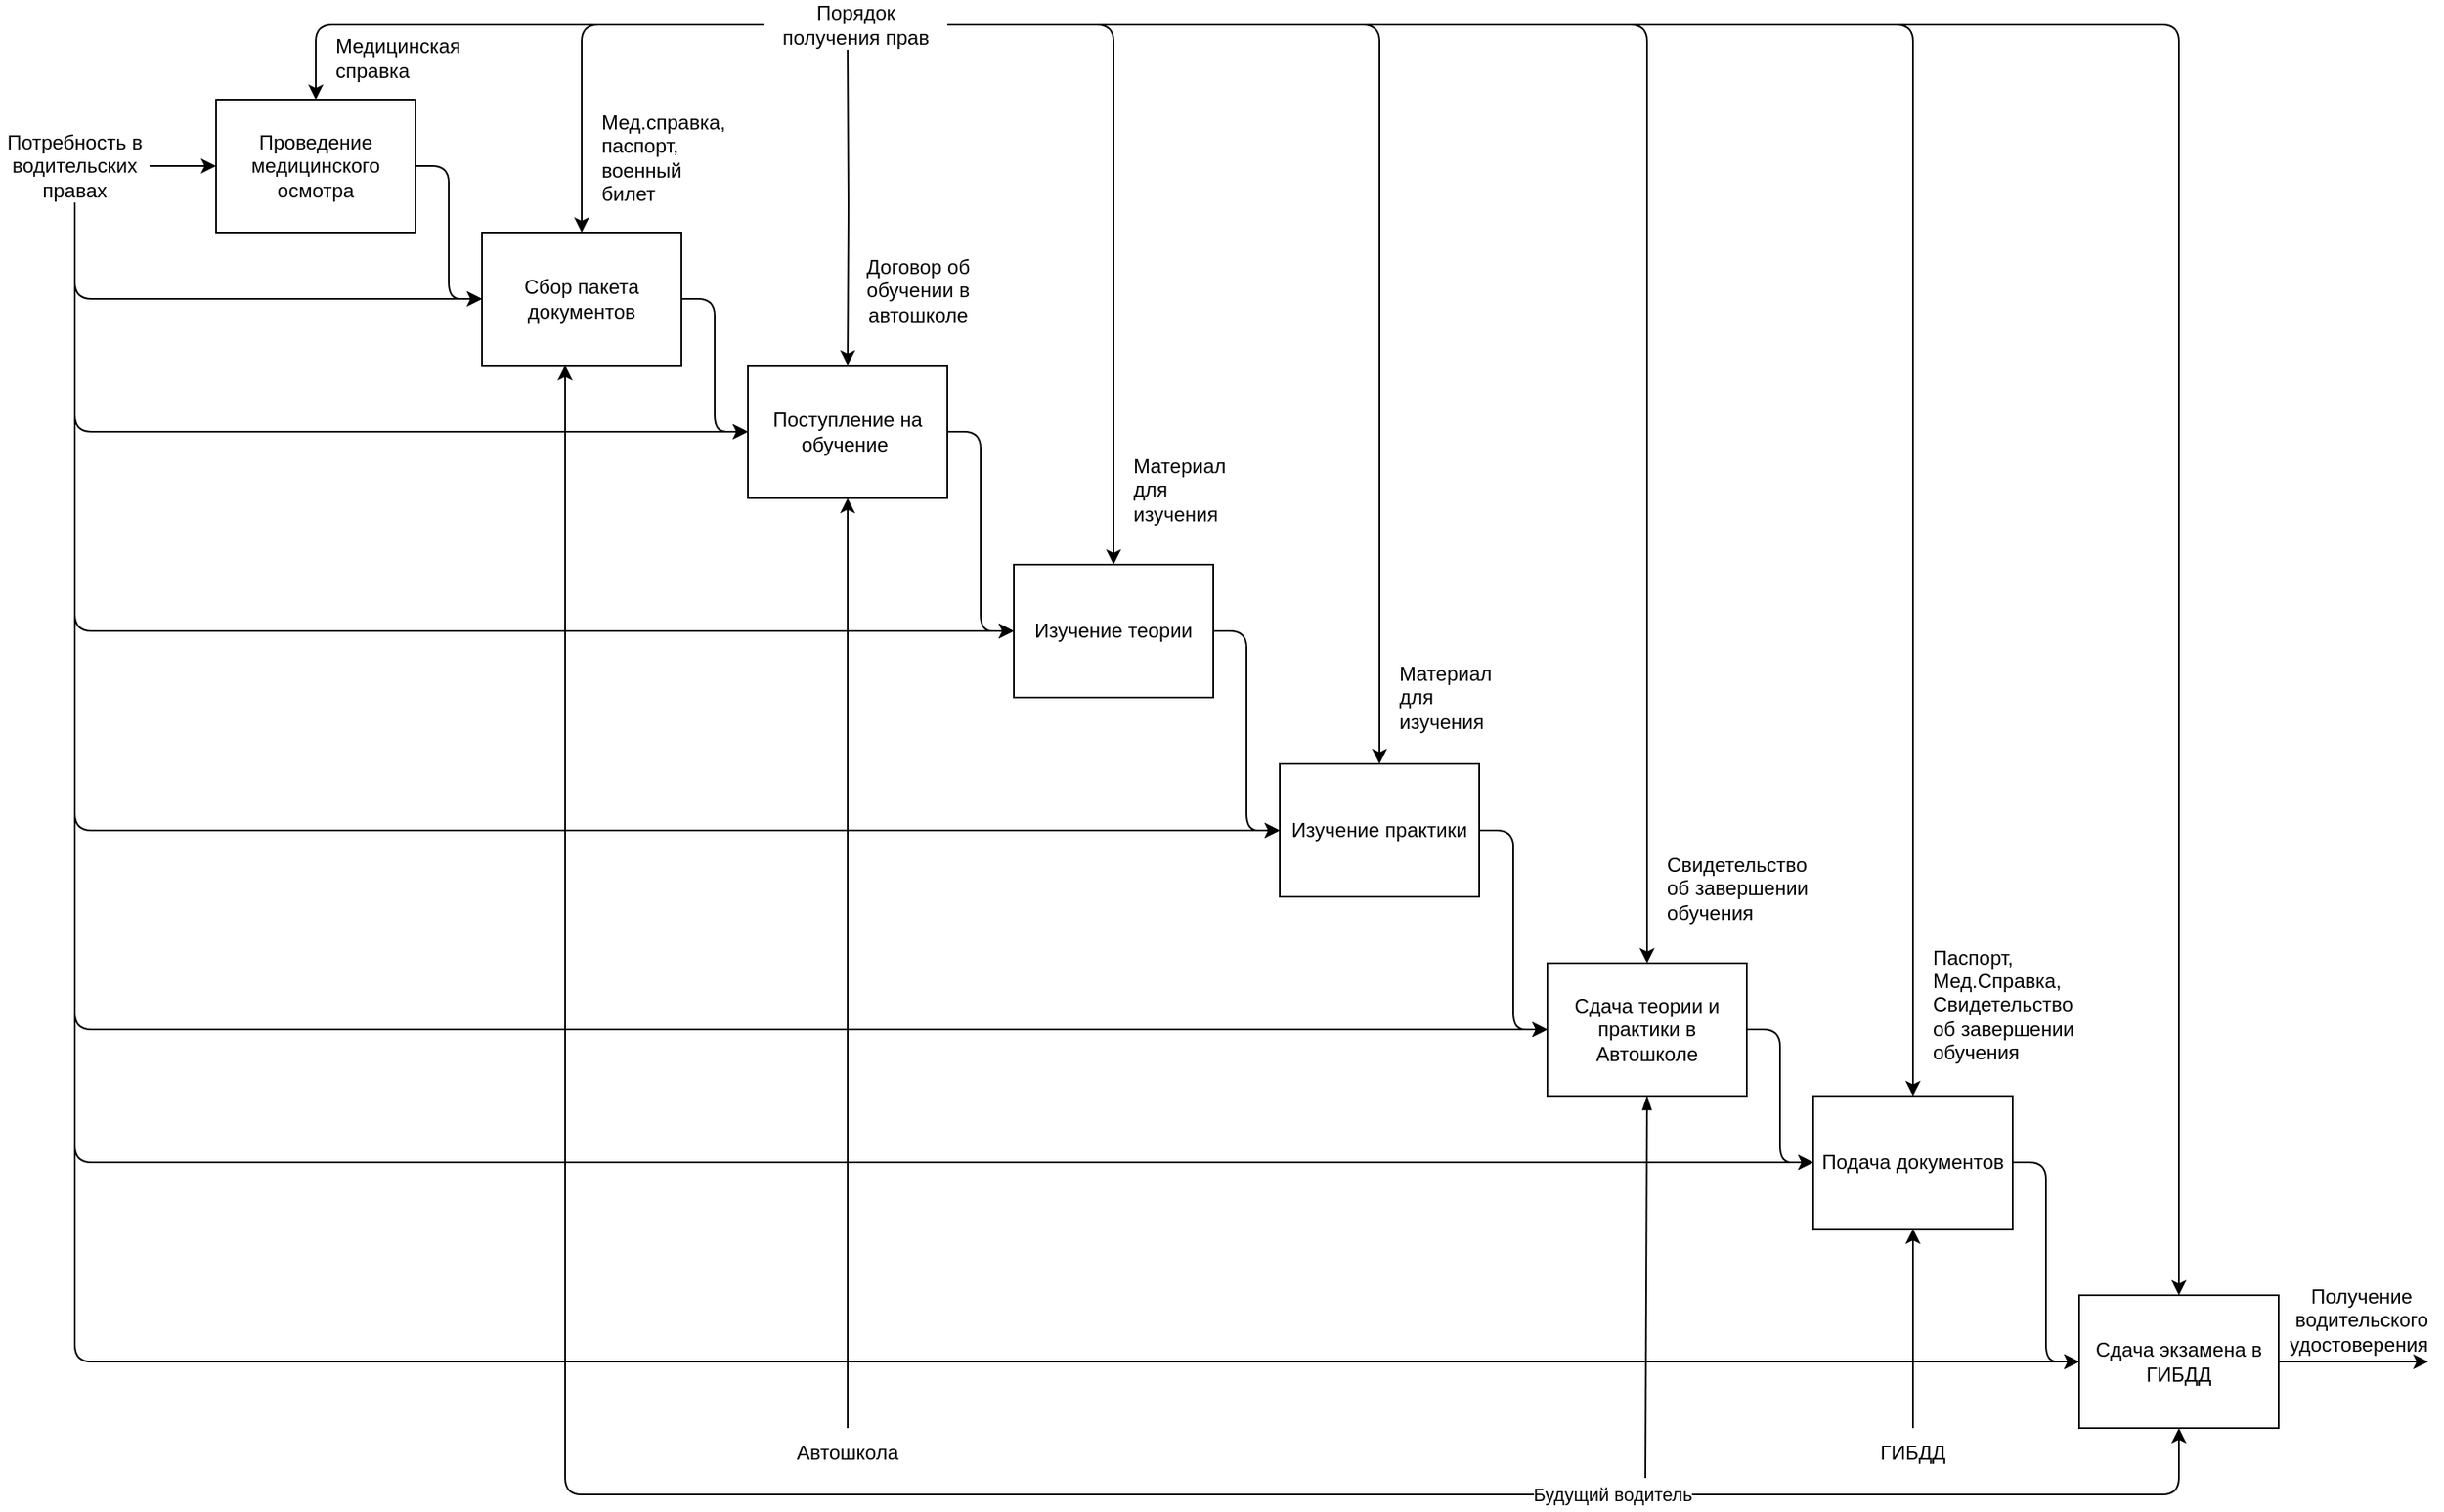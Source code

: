 <mxfile version="20.5.3" type="device"><diagram id="xIkIhKApNxpu-JUYT3Xj" name="Страница 1"><mxGraphModel dx="3438" dy="1985" grid="1" gridSize="10" guides="1" tooltips="1" connect="1" arrows="1" fold="1" page="1" pageScale="1" pageWidth="1654" pageHeight="1169" math="0" shadow="0"><root><mxCell id="0"/><mxCell id="1" parent="0"/><mxCell id="uPPeyvVvf_EMYDl3AF50-32" value="" style="endArrow=none;html=1;rounded=0;exitX=0.5;exitY=1;exitDx=0;exitDy=0;startArrow=blockThin;startFill=1;endFill=0;" edge="1" parent="1" source="uPPeyvVvf_EMYDl3AF50-24"><mxGeometry width="50" height="50" relative="1" as="geometry"><mxPoint x="881.5" y="659" as="sourcePoint"/><mxPoint x="1086" y="1024" as="targetPoint"/></mxGeometry></mxCell><mxCell id="uPPeyvVvf_EMYDl3AF50-47" style="edgeStyle=orthogonalEdgeStyle;rounded=1;orthogonalLoop=1;jettySize=auto;html=1;exitX=1;exitY=0.5;exitDx=0;exitDy=0;entryX=0;entryY=0.5;entryDx=0;entryDy=0;" edge="1" parent="1" source="uPPeyvVvf_EMYDl3AF50-14" target="uPPeyvVvf_EMYDl3AF50-16"><mxGeometry relative="1" as="geometry"/></mxCell><mxCell id="uPPeyvVvf_EMYDl3AF50-48" style="edgeStyle=orthogonalEdgeStyle;rounded=1;orthogonalLoop=1;jettySize=auto;html=1;exitX=0.5;exitY=1;exitDx=0;exitDy=0;entryX=0;entryY=0.5;entryDx=0;entryDy=0;" edge="1" parent="1" source="uPPeyvVvf_EMYDl3AF50-14" target="uPPeyvVvf_EMYDl3AF50-20"><mxGeometry relative="1" as="geometry"/></mxCell><mxCell id="uPPeyvVvf_EMYDl3AF50-50" style="edgeStyle=orthogonalEdgeStyle;rounded=1;orthogonalLoop=1;jettySize=auto;html=1;exitX=0.5;exitY=1;exitDx=0;exitDy=0;entryX=0;entryY=0.5;entryDx=0;entryDy=0;" edge="1" parent="1" source="uPPeyvVvf_EMYDl3AF50-14" target="uPPeyvVvf_EMYDl3AF50-22"><mxGeometry relative="1" as="geometry"/></mxCell><mxCell id="uPPeyvVvf_EMYDl3AF50-52" style="edgeStyle=orthogonalEdgeStyle;rounded=1;orthogonalLoop=1;jettySize=auto;html=1;exitX=0.5;exitY=1;exitDx=0;exitDy=0;entryX=0;entryY=0.5;entryDx=0;entryDy=0;" edge="1" parent="1" source="uPPeyvVvf_EMYDl3AF50-14" target="uPPeyvVvf_EMYDl3AF50-24"><mxGeometry relative="1" as="geometry"/></mxCell><mxCell id="uPPeyvVvf_EMYDl3AF50-98" style="edgeStyle=orthogonalEdgeStyle;rounded=1;orthogonalLoop=1;jettySize=auto;html=1;exitX=0.5;exitY=1;exitDx=0;exitDy=0;entryX=0;entryY=0.5;entryDx=0;entryDy=0;" edge="1" parent="1" source="uPPeyvVvf_EMYDl3AF50-14" target="uPPeyvVvf_EMYDl3AF50-26"><mxGeometry relative="1" as="geometry"/></mxCell><mxCell id="uPPeyvVvf_EMYDl3AF50-99" style="edgeStyle=orthogonalEdgeStyle;rounded=1;orthogonalLoop=1;jettySize=auto;html=1;exitX=0.5;exitY=1;exitDx=0;exitDy=0;entryX=0;entryY=0.5;entryDx=0;entryDy=0;" edge="1" parent="1" source="uPPeyvVvf_EMYDl3AF50-14" target="uPPeyvVvf_EMYDl3AF50-27"><mxGeometry relative="1" as="geometry"/></mxCell><mxCell id="uPPeyvVvf_EMYDl3AF50-108" style="edgeStyle=orthogonalEdgeStyle;rounded=1;orthogonalLoop=1;jettySize=auto;html=1;exitX=0.5;exitY=1;exitDx=0;exitDy=0;entryX=0;entryY=0.5;entryDx=0;entryDy=0;" edge="1" parent="1" source="uPPeyvVvf_EMYDl3AF50-14" target="uPPeyvVvf_EMYDl3AF50-101"><mxGeometry relative="1" as="geometry"/></mxCell><mxCell id="uPPeyvVvf_EMYDl3AF50-109" style="edgeStyle=orthogonalEdgeStyle;rounded=1;orthogonalLoop=1;jettySize=auto;html=1;exitX=0.5;exitY=1;exitDx=0;exitDy=0;entryX=0;entryY=0.5;entryDx=0;entryDy=0;" edge="1" parent="1" source="uPPeyvVvf_EMYDl3AF50-14" target="uPPeyvVvf_EMYDl3AF50-104"><mxGeometry relative="1" as="geometry"/></mxCell><mxCell id="uPPeyvVvf_EMYDl3AF50-14" value="Потребность в водительских правах" style="text;html=1;strokeColor=none;fillColor=none;align=center;verticalAlign=middle;whiteSpace=wrap;rounded=0;labelBackgroundColor=default;" vertex="1" parent="1"><mxGeometry x="96" y="219" width="90" height="30" as="geometry"/></mxCell><mxCell id="uPPeyvVvf_EMYDl3AF50-15" style="edgeStyle=orthogonalEdgeStyle;rounded=1;orthogonalLoop=1;jettySize=auto;html=1;entryX=0;entryY=0.5;entryDx=0;entryDy=0;startArrow=none;startFill=0;endArrow=classic;endFill=1;" edge="1" parent="1" source="uPPeyvVvf_EMYDl3AF50-16" target="uPPeyvVvf_EMYDl3AF50-20"><mxGeometry relative="1" as="geometry"/></mxCell><mxCell id="uPPeyvVvf_EMYDl3AF50-16" value="Проведение медицинского осмотра" style="rounded=0;whiteSpace=wrap;html=1;" vertex="1" parent="1"><mxGeometry x="226" y="194" width="120" height="80" as="geometry"/></mxCell><mxCell id="uPPeyvVvf_EMYDl3AF50-17" style="edgeStyle=orthogonalEdgeStyle;rounded=1;orthogonalLoop=1;jettySize=auto;html=1;entryX=0.5;entryY=1;entryDx=0;entryDy=0;startArrow=classic;startFill=1;" edge="1" parent="1" source="uPPeyvVvf_EMYDl3AF50-20" target="uPPeyvVvf_EMYDl3AF50-27"><mxGeometry relative="1" as="geometry"><Array as="points"><mxPoint x="436" y="1034"/><mxPoint x="1407" y="1034"/></Array></mxGeometry></mxCell><mxCell id="uPPeyvVvf_EMYDl3AF50-18" value="Будущий водитель" style="edgeLabel;html=1;align=center;verticalAlign=middle;resizable=0;points=[];" vertex="1" connectable="0" parent="uPPeyvVvf_EMYDl3AF50-17"><mxGeometry x="-0.02" relative="1" as="geometry"><mxPoint x="481" as="offset"/></mxGeometry></mxCell><mxCell id="uPPeyvVvf_EMYDl3AF50-49" style="edgeStyle=orthogonalEdgeStyle;rounded=1;orthogonalLoop=1;jettySize=auto;html=1;exitX=1;exitY=0.5;exitDx=0;exitDy=0;entryX=0;entryY=0.5;entryDx=0;entryDy=0;" edge="1" parent="1" source="uPPeyvVvf_EMYDl3AF50-20" target="uPPeyvVvf_EMYDl3AF50-22"><mxGeometry relative="1" as="geometry"/></mxCell><mxCell id="uPPeyvVvf_EMYDl3AF50-20" value="Сбор пакета документов" style="rounded=0;whiteSpace=wrap;html=1;" vertex="1" parent="1"><mxGeometry x="386" y="274" width="120" height="80" as="geometry"/></mxCell><mxCell id="uPPeyvVvf_EMYDl3AF50-105" style="edgeStyle=orthogonalEdgeStyle;rounded=1;orthogonalLoop=1;jettySize=auto;html=1;exitX=1;exitY=0.5;exitDx=0;exitDy=0;entryX=0;entryY=0.5;entryDx=0;entryDy=0;" edge="1" parent="1" source="uPPeyvVvf_EMYDl3AF50-22" target="uPPeyvVvf_EMYDl3AF50-101"><mxGeometry relative="1" as="geometry"/></mxCell><mxCell id="uPPeyvVvf_EMYDl3AF50-22" value="Поступление на обучение&amp;nbsp;" style="rounded=0;whiteSpace=wrap;html=1;" vertex="1" parent="1"><mxGeometry x="546" y="354" width="120" height="80" as="geometry"/></mxCell><mxCell id="uPPeyvVvf_EMYDl3AF50-97" style="edgeStyle=orthogonalEdgeStyle;rounded=1;orthogonalLoop=1;jettySize=auto;html=1;exitX=1;exitY=0.5;exitDx=0;exitDy=0;entryX=0;entryY=0.5;entryDx=0;entryDy=0;" edge="1" parent="1" source="uPPeyvVvf_EMYDl3AF50-26" target="uPPeyvVvf_EMYDl3AF50-27"><mxGeometry relative="1" as="geometry"/></mxCell><mxCell id="uPPeyvVvf_EMYDl3AF50-26" value="Подача документов" style="rounded=0;whiteSpace=wrap;html=1;" vertex="1" parent="1"><mxGeometry x="1187" y="794" width="120" height="80" as="geometry"/></mxCell><mxCell id="uPPeyvVvf_EMYDl3AF50-27" value="Сдача экзамена в ГИБДД" style="rounded=0;whiteSpace=wrap;html=1;" vertex="1" parent="1"><mxGeometry x="1347" y="914" width="120" height="80" as="geometry"/></mxCell><mxCell id="uPPeyvVvf_EMYDl3AF50-28" value="" style="endArrow=classic;html=1;rounded=0;" edge="1" parent="1"><mxGeometry width="50" height="50" relative="1" as="geometry"><mxPoint x="1467" y="954" as="sourcePoint"/><mxPoint x="1557" y="954" as="targetPoint"/><Array as="points"><mxPoint x="1537" y="954"/></Array></mxGeometry></mxCell><mxCell id="uPPeyvVvf_EMYDl3AF50-29" value="" style="edgeStyle=orthogonalEdgeStyle;rounded=0;orthogonalLoop=1;jettySize=auto;html=1;entryX=0.5;entryY=1;entryDx=0;entryDy=0;" edge="1" parent="1" source="uPPeyvVvf_EMYDl3AF50-30" target="uPPeyvVvf_EMYDl3AF50-26"><mxGeometry relative="1" as="geometry"><mxPoint x="1156.034" y="684" as="targetPoint"/></mxGeometry></mxCell><mxCell id="uPPeyvVvf_EMYDl3AF50-30" value="ГИБДД" style="text;html=1;strokeColor=none;fillColor=none;align=center;verticalAlign=middle;whiteSpace=wrap;rounded=0;" vertex="1" parent="1"><mxGeometry x="1217" y="994" width="60" height="30" as="geometry"/></mxCell><mxCell id="uPPeyvVvf_EMYDl3AF50-31" value="Получение водительского удостоверения&amp;nbsp;" style="text;html=1;strokeColor=none;fillColor=none;align=center;verticalAlign=middle;whiteSpace=wrap;rounded=0;" vertex="1" parent="1"><mxGeometry x="1487" y="914" width="60" height="30" as="geometry"/></mxCell><mxCell id="uPPeyvVvf_EMYDl3AF50-33" value="" style="edgeStyle=orthogonalEdgeStyle;rounded=0;orthogonalLoop=1;jettySize=auto;html=1;startArrow=none;startFill=0;endArrow=classic;endFill=1;" edge="1" parent="1" source="uPPeyvVvf_EMYDl3AF50-34" target="uPPeyvVvf_EMYDl3AF50-22"><mxGeometry relative="1" as="geometry"/></mxCell><mxCell id="uPPeyvVvf_EMYDl3AF50-34" value="Автошкола" style="text;html=1;strokeColor=none;fillColor=none;align=center;verticalAlign=middle;whiteSpace=wrap;rounded=0;" vertex="1" parent="1"><mxGeometry x="576" y="994" width="60" height="30" as="geometry"/></mxCell><mxCell id="uPPeyvVvf_EMYDl3AF50-35" style="edgeStyle=orthogonalEdgeStyle;rounded=1;orthogonalLoop=1;jettySize=auto;html=1;startArrow=none;startFill=0;endArrow=classic;endFill=1;" edge="1" parent="1" source="uPPeyvVvf_EMYDl3AF50-41" target="uPPeyvVvf_EMYDl3AF50-27"><mxGeometry relative="1" as="geometry"/></mxCell><mxCell id="uPPeyvVvf_EMYDl3AF50-36" style="edgeStyle=orthogonalEdgeStyle;rounded=1;orthogonalLoop=1;jettySize=auto;html=1;startArrow=none;startFill=0;endArrow=classic;endFill=1;" edge="1" parent="1" source="uPPeyvVvf_EMYDl3AF50-41" target="uPPeyvVvf_EMYDl3AF50-16"><mxGeometry relative="1" as="geometry"/></mxCell><mxCell id="uPPeyvVvf_EMYDl3AF50-37" style="edgeStyle=orthogonalEdgeStyle;rounded=1;orthogonalLoop=1;jettySize=auto;html=1;entryX=0.5;entryY=0;entryDx=0;entryDy=0;startArrow=none;startFill=0;endArrow=classic;endFill=1;" edge="1" parent="1" source="uPPeyvVvf_EMYDl3AF50-41" target="uPPeyvVvf_EMYDl3AF50-20"><mxGeometry relative="1" as="geometry"/></mxCell><mxCell id="uPPeyvVvf_EMYDl3AF50-38" style="edgeStyle=orthogonalEdgeStyle;rounded=1;orthogonalLoop=1;jettySize=auto;html=1;entryX=0.5;entryY=0;entryDx=0;entryDy=0;startArrow=none;startFill=0;endArrow=classic;endFill=1;" edge="1" parent="1" source="uPPeyvVvf_EMYDl3AF50-41" target="uPPeyvVvf_EMYDl3AF50-26"><mxGeometry relative="1" as="geometry"/></mxCell><mxCell id="uPPeyvVvf_EMYDl3AF50-53" style="edgeStyle=orthogonalEdgeStyle;rounded=1;orthogonalLoop=1;jettySize=auto;html=1;exitX=1;exitY=0.5;exitDx=0;exitDy=0;entryX=0.5;entryY=0;entryDx=0;entryDy=0;" edge="1" parent="1" source="uPPeyvVvf_EMYDl3AF50-41" target="uPPeyvVvf_EMYDl3AF50-24"><mxGeometry relative="1" as="geometry"/></mxCell><mxCell id="uPPeyvVvf_EMYDl3AF50-54" style="edgeStyle=orthogonalEdgeStyle;rounded=1;orthogonalLoop=1;jettySize=auto;html=1;entryX=0.5;entryY=0;entryDx=0;entryDy=0;" edge="1" parent="1" target="uPPeyvVvf_EMYDl3AF50-22"><mxGeometry relative="1" as="geometry"><mxPoint x="606" y="164" as="sourcePoint"/></mxGeometry></mxCell><mxCell id="uPPeyvVvf_EMYDl3AF50-110" style="edgeStyle=orthogonalEdgeStyle;rounded=1;orthogonalLoop=1;jettySize=auto;html=1;exitX=1;exitY=0.5;exitDx=0;exitDy=0;entryX=0.5;entryY=0;entryDx=0;entryDy=0;" edge="1" parent="1" source="uPPeyvVvf_EMYDl3AF50-41" target="uPPeyvVvf_EMYDl3AF50-104"><mxGeometry relative="1" as="geometry"/></mxCell><mxCell id="uPPeyvVvf_EMYDl3AF50-111" style="edgeStyle=orthogonalEdgeStyle;rounded=1;orthogonalLoop=1;jettySize=auto;html=1;exitX=1;exitY=0.5;exitDx=0;exitDy=0;entryX=0.5;entryY=0;entryDx=0;entryDy=0;" edge="1" parent="1" source="uPPeyvVvf_EMYDl3AF50-41" target="uPPeyvVvf_EMYDl3AF50-101"><mxGeometry relative="1" as="geometry"/></mxCell><mxCell id="uPPeyvVvf_EMYDl3AF50-41" value="Порядок получения прав" style="text;html=1;strokeColor=none;fillColor=none;align=center;verticalAlign=middle;whiteSpace=wrap;rounded=0;" vertex="1" parent="1"><mxGeometry x="556" y="134" width="110" height="30" as="geometry"/></mxCell><mxCell id="uPPeyvVvf_EMYDl3AF50-42" value="Медицинская справка" style="text;html=1;strokeColor=none;fillColor=none;align=left;verticalAlign=middle;whiteSpace=wrap;rounded=0;" vertex="1" parent="1"><mxGeometry x="296" y="154" width="60" height="30" as="geometry"/></mxCell><mxCell id="uPPeyvVvf_EMYDl3AF50-43" value="Мед.справка, паспорт, военный билет" style="text;html=1;strokeColor=none;fillColor=none;align=left;verticalAlign=middle;whiteSpace=wrap;rounded=0;" vertex="1" parent="1"><mxGeometry x="456" y="214" width="60" height="30" as="geometry"/></mxCell><mxCell id="uPPeyvVvf_EMYDl3AF50-44" value="Договор об обучении в автошколе" style="text;html=1;strokeColor=none;fillColor=none;align=center;verticalAlign=middle;whiteSpace=wrap;rounded=0;" vertex="1" parent="1"><mxGeometry x="616" y="294" width="65" height="30" as="geometry"/></mxCell><mxCell id="uPPeyvVvf_EMYDl3AF50-45" value="Свидетельство об завершении обучения" style="text;html=1;strokeColor=none;fillColor=none;align=left;verticalAlign=middle;whiteSpace=wrap;rounded=0;" vertex="1" parent="1"><mxGeometry x="1097" y="654" width="90" height="30" as="geometry"/></mxCell><mxCell id="uPPeyvVvf_EMYDl3AF50-46" value="Паспорт, Мед.Справка,&lt;br&gt;Свидетельство об завершении обучения" style="text;html=1;strokeColor=none;fillColor=none;align=left;verticalAlign=middle;whiteSpace=wrap;rounded=0;" vertex="1" parent="1"><mxGeometry x="1257" y="724" width="90" height="30" as="geometry"/></mxCell><mxCell id="uPPeyvVvf_EMYDl3AF50-96" style="edgeStyle=orthogonalEdgeStyle;rounded=1;orthogonalLoop=1;jettySize=auto;html=1;exitX=1;exitY=0.5;exitDx=0;exitDy=0;entryX=0;entryY=0.5;entryDx=0;entryDy=0;" edge="1" parent="1" source="uPPeyvVvf_EMYDl3AF50-24" target="uPPeyvVvf_EMYDl3AF50-26"><mxGeometry relative="1" as="geometry"/></mxCell><mxCell id="uPPeyvVvf_EMYDl3AF50-24" value="Сдача теории и практики в Автошколе" style="rounded=0;whiteSpace=wrap;html=1;" vertex="1" parent="1"><mxGeometry x="1027" y="714" width="120" height="80" as="geometry"/></mxCell><mxCell id="uPPeyvVvf_EMYDl3AF50-100" style="edgeStyle=orthogonalEdgeStyle;rounded=1;orthogonalLoop=1;jettySize=auto;html=1;exitX=0.5;exitY=1;exitDx=0;exitDy=0;" edge="1" parent="1" source="uPPeyvVvf_EMYDl3AF50-44" target="uPPeyvVvf_EMYDl3AF50-44"><mxGeometry relative="1" as="geometry"/></mxCell><mxCell id="uPPeyvVvf_EMYDl3AF50-106" style="edgeStyle=orthogonalEdgeStyle;rounded=1;orthogonalLoop=1;jettySize=auto;html=1;exitX=1;exitY=0.5;exitDx=0;exitDy=0;entryX=0;entryY=0.5;entryDx=0;entryDy=0;" edge="1" parent="1" source="uPPeyvVvf_EMYDl3AF50-101" target="uPPeyvVvf_EMYDl3AF50-104"><mxGeometry relative="1" as="geometry"/></mxCell><mxCell id="uPPeyvVvf_EMYDl3AF50-101" value="Изучение теории" style="rounded=0;whiteSpace=wrap;html=1;" vertex="1" parent="1"><mxGeometry x="706" y="474" width="120" height="80" as="geometry"/></mxCell><mxCell id="uPPeyvVvf_EMYDl3AF50-107" style="edgeStyle=orthogonalEdgeStyle;rounded=1;orthogonalLoop=1;jettySize=auto;html=1;exitX=1;exitY=0.5;exitDx=0;exitDy=0;entryX=0;entryY=0.5;entryDx=0;entryDy=0;" edge="1" parent="1" source="uPPeyvVvf_EMYDl3AF50-104" target="uPPeyvVvf_EMYDl3AF50-24"><mxGeometry relative="1" as="geometry"/></mxCell><mxCell id="uPPeyvVvf_EMYDl3AF50-104" value="Изучение практики" style="rounded=0;whiteSpace=wrap;html=1;" vertex="1" parent="1"><mxGeometry x="866" y="594" width="120" height="80" as="geometry"/></mxCell><mxCell id="uPPeyvVvf_EMYDl3AF50-112" value="Материал для изучения" style="text;html=1;strokeColor=none;fillColor=none;align=left;verticalAlign=middle;whiteSpace=wrap;rounded=0;" vertex="1" parent="1"><mxGeometry x="776" y="414" width="65" height="30" as="geometry"/></mxCell><mxCell id="uPPeyvVvf_EMYDl3AF50-113" value="Материал для изучения" style="text;html=1;strokeColor=none;fillColor=none;align=left;verticalAlign=middle;whiteSpace=wrap;rounded=0;" vertex="1" parent="1"><mxGeometry x="936" y="539" width="65" height="30" as="geometry"/></mxCell></root></mxGraphModel></diagram></mxfile>